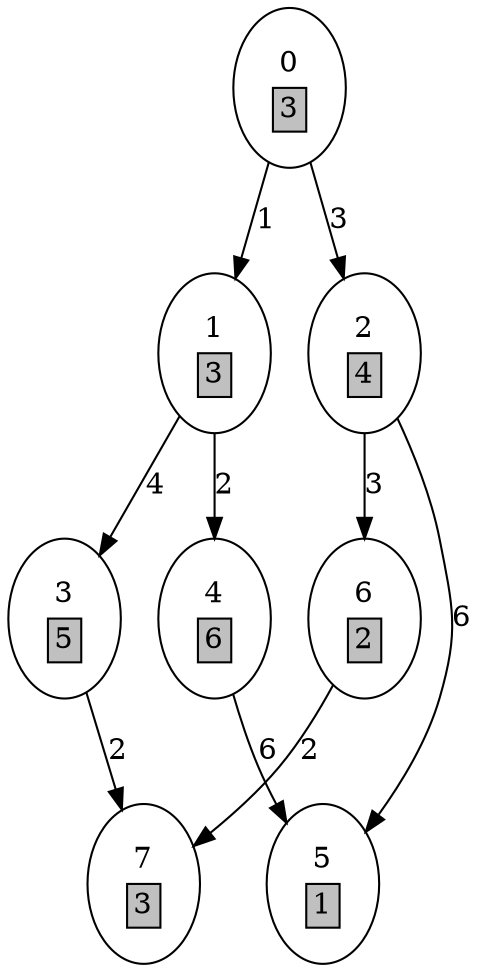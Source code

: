 digraph example {
graph [page="11.7,8.3"];
0 -> 1 [label="1"];
0 -> 2 [label="3"];
1 -> 3 [label="4"];
1 -> 4 [label="2"];
2 -> 5 [label="6"];
4 -> 5 [label="6"];
2 -> 6 [label="3"];
3 -> 7 [label="2"];
6 -> 7 [label="2"];
0 [label=<<TABLE border="0"><TR><TD>0</TD></TR><TR><TD border="1" bgcolor="grey">3</TD></TR></TABLE>>];
1 [label=<<TABLE border="0"><TR><TD>1</TD></TR><TR><TD border="1" bgcolor="grey">3</TD></TR></TABLE>>];
2 [label=<<TABLE border="0"><TR><TD>2</TD></TR><TR><TD border="1" bgcolor="grey">4</TD></TR></TABLE>>];
3 [label=<<TABLE border="0"><TR><TD>3</TD></TR><TR><TD border="1" bgcolor="grey">5</TD></TR></TABLE>>];
4 [label=<<TABLE border="0"><TR><TD>4</TD></TR><TR><TD border="1" bgcolor="grey">6</TD></TR></TABLE>>];
5 [label=<<TABLE border="0"><TR><TD>5</TD></TR><TR><TD border="1" bgcolor="grey">1</TD></TR></TABLE>>];
6 [label=<<TABLE border="0"><TR><TD>6</TD></TR><TR><TD border="1" bgcolor="grey">2</TD></TR></TABLE>>];
7 [label=<<TABLE border="0"><TR><TD>7</TD></TR><TR><TD border="1" bgcolor="grey">3</TD></TR></TABLE>>];
}
